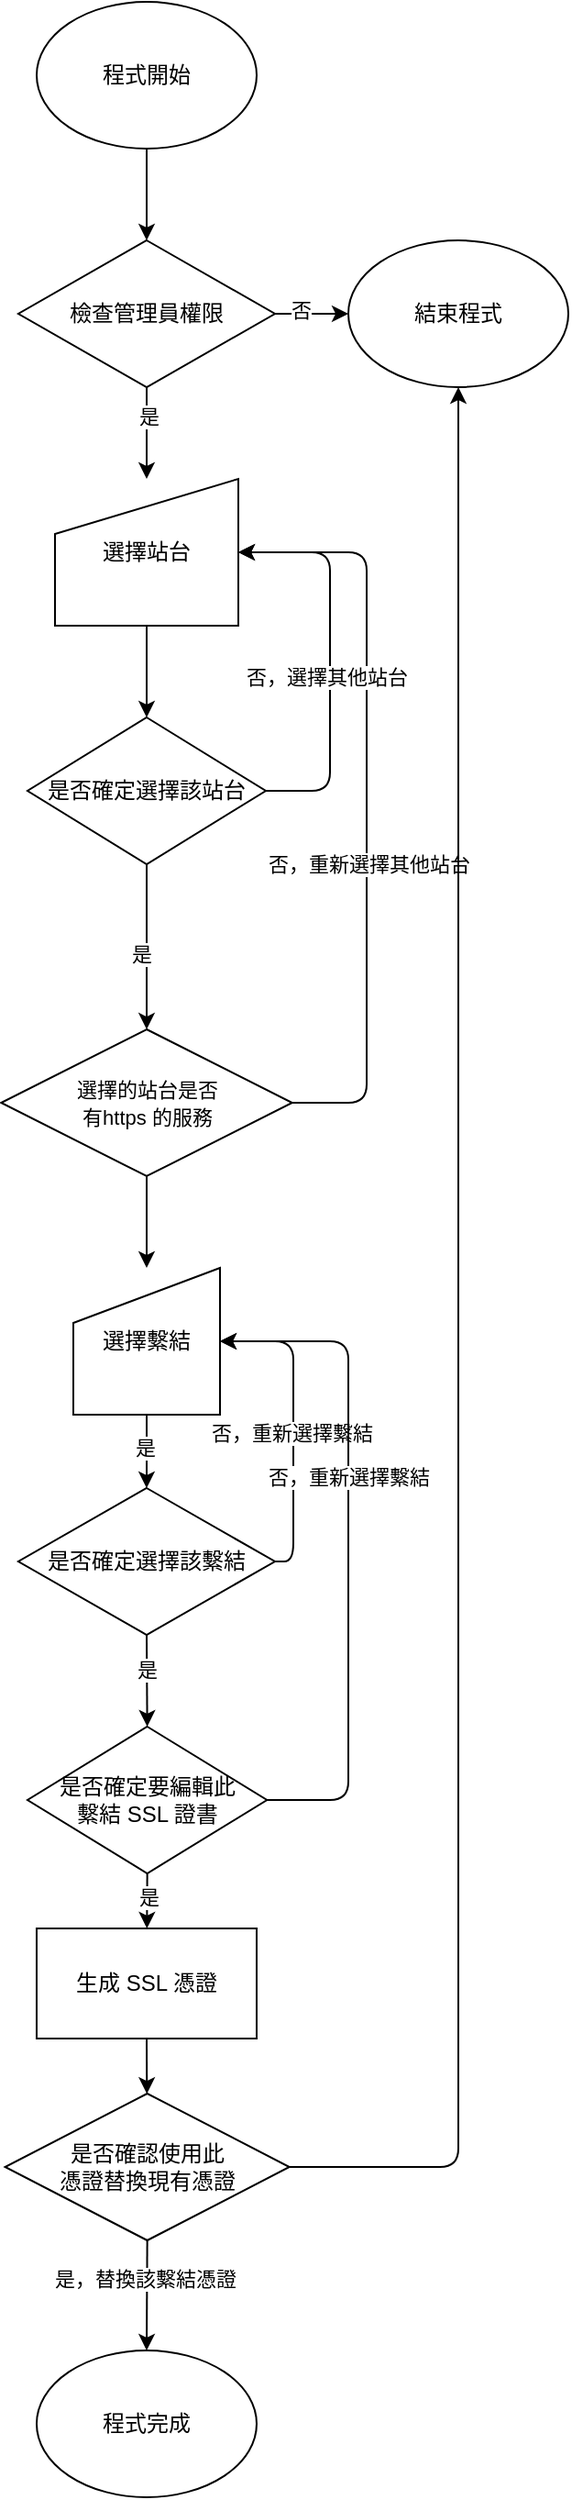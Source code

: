<mxfile>
    <diagram id="QPxlFliv_cUYtWmWleCM" name="Page-1">
        <mxGraphModel dx="359" dy="286" grid="1" gridSize="10" guides="1" tooltips="1" connect="1" arrows="1" fold="1" page="1" pageScale="1" pageWidth="850" pageHeight="1100" math="0" shadow="0">
            <root>
                <mxCell id="0"/>
                <mxCell id="1" parent="0"/>
                <mxCell id="4" style="edgeStyle=none;html=1;exitX=0.5;exitY=1;exitDx=0;exitDy=0;" edge="1" parent="1" source="2" target="6">
                    <mxGeometry relative="1" as="geometry">
                        <mxPoint x="120" y="210" as="targetPoint"/>
                    </mxGeometry>
                </mxCell>
                <mxCell id="2" value="程式開始" style="ellipse;whiteSpace=wrap;html=1;" vertex="1" parent="1">
                    <mxGeometry x="60" y="70" width="120" height="80" as="geometry"/>
                </mxCell>
                <mxCell id="15" style="edgeStyle=none;html=1;exitX=0.5;exitY=1;exitDx=0;exitDy=0;" edge="1" parent="1" source="5" target="21">
                    <mxGeometry relative="1" as="geometry">
                        <mxPoint x="120" y="500" as="targetPoint"/>
                    </mxGeometry>
                </mxCell>
                <mxCell id="5" value="選擇站台" style="shape=manualInput;whiteSpace=wrap;html=1;" vertex="1" parent="1">
                    <mxGeometry x="70" y="330" width="100" height="80" as="geometry"/>
                </mxCell>
                <mxCell id="9" style="edgeStyle=none;html=1;exitX=1;exitY=0.5;exitDx=0;exitDy=0;" edge="1" parent="1" source="6" target="11">
                    <mxGeometry relative="1" as="geometry">
                        <mxPoint x="240" y="240" as="targetPoint"/>
                    </mxGeometry>
                </mxCell>
                <mxCell id="10" value="否" style="edgeLabel;html=1;align=center;verticalAlign=middle;resizable=0;points=[];" vertex="1" connectable="0" parent="9">
                    <mxGeometry x="-0.337" y="2" relative="1" as="geometry">
                        <mxPoint as="offset"/>
                    </mxGeometry>
                </mxCell>
                <mxCell id="12" style="edgeStyle=none;html=1;exitX=0.5;exitY=1;exitDx=0;exitDy=0;entryX=0.5;entryY=0;entryDx=0;entryDy=0;" edge="1" parent="1" source="6" target="5">
                    <mxGeometry relative="1" as="geometry">
                        <mxPoint x="120" y="320" as="targetPoint"/>
                    </mxGeometry>
                </mxCell>
                <mxCell id="13" value="是" style="edgeLabel;html=1;align=center;verticalAlign=middle;resizable=0;points=[];" vertex="1" connectable="0" parent="12">
                    <mxGeometry x="-0.37" y="1" relative="1" as="geometry">
                        <mxPoint as="offset"/>
                    </mxGeometry>
                </mxCell>
                <mxCell id="6" value="&lt;span style=&quot;color: rgb(0, 0, 0);&quot;&gt;檢查管理員權限&lt;/span&gt;" style="rhombus;whiteSpace=wrap;html=1;" vertex="1" parent="1">
                    <mxGeometry x="50" y="200" width="140" height="80" as="geometry"/>
                </mxCell>
                <mxCell id="11" value="結束程式" style="ellipse;whiteSpace=wrap;html=1;" vertex="1" parent="1">
                    <mxGeometry x="230" y="200" width="120" height="80" as="geometry"/>
                </mxCell>
                <mxCell id="17" style="edgeStyle=none;html=1;exitX=0.5;exitY=1;exitDx=0;exitDy=0;" edge="1" parent="1" source="16" target="20">
                    <mxGeometry relative="1" as="geometry">
                        <mxPoint x="119.778" y="560" as="targetPoint"/>
                    </mxGeometry>
                </mxCell>
                <mxCell id="18" style="edgeStyle=orthogonalEdgeStyle;html=1;exitX=1;exitY=0.5;exitDx=0;exitDy=0;entryX=1;entryY=0.5;entryDx=0;entryDy=0;" edge="1" parent="1" source="16" target="5">
                    <mxGeometry relative="1" as="geometry">
                        <mxPoint x="195" y="490" as="sourcePoint"/>
                        <mxPoint x="250" y="360" as="targetPoint"/>
                        <Array as="points">
                            <mxPoint x="240" y="670"/>
                            <mxPoint x="240" y="370"/>
                        </Array>
                    </mxGeometry>
                </mxCell>
                <mxCell id="19" value="否，重新選擇其他站台" style="edgeLabel;html=1;align=center;verticalAlign=middle;resizable=0;points=[];" vertex="1" connectable="0" parent="18">
                    <mxGeometry x="-0.166" y="-1" relative="1" as="geometry">
                        <mxPoint as="offset"/>
                    </mxGeometry>
                </mxCell>
                <mxCell id="16" value="&lt;font style=&quot;font-size: 11px;&quot;&gt;選擇的站台是否&lt;br&gt;有https 的服務&lt;/font&gt;" style="rhombus;whiteSpace=wrap;html=1;" vertex="1" parent="1">
                    <mxGeometry x="40.62" y="630" width="158.75" height="80" as="geometry"/>
                </mxCell>
                <mxCell id="28" style="edgeStyle=none;html=1;exitX=0.5;exitY=1;exitDx=0;exitDy=0;entryX=0.5;entryY=0;entryDx=0;entryDy=0;" edge="1" parent="1" source="20" target="27">
                    <mxGeometry relative="1" as="geometry"/>
                </mxCell>
                <mxCell id="37" value="是" style="edgeLabel;html=1;align=center;verticalAlign=middle;resizable=0;points=[];" vertex="1" connectable="0" parent="28">
                    <mxGeometry x="-0.128" y="-1" relative="1" as="geometry">
                        <mxPoint as="offset"/>
                    </mxGeometry>
                </mxCell>
                <mxCell id="20" value="選擇繫結" style="shape=manualInput;whiteSpace=wrap;html=1;" vertex="1" parent="1">
                    <mxGeometry x="79.998" y="760" width="80" height="80" as="geometry"/>
                </mxCell>
                <mxCell id="22" value="" style="edgeStyle=none;html=1;" edge="1" parent="1" source="21" target="16">
                    <mxGeometry relative="1" as="geometry"/>
                </mxCell>
                <mxCell id="23" value="是" style="edgeLabel;html=1;align=center;verticalAlign=middle;resizable=0;points=[];" vertex="1" connectable="0" parent="22">
                    <mxGeometry x="0.091" y="-3" relative="1" as="geometry">
                        <mxPoint as="offset"/>
                    </mxGeometry>
                </mxCell>
                <mxCell id="25" style="edgeStyle=orthogonalEdgeStyle;html=1;exitX=1;exitY=0.5;exitDx=0;exitDy=0;" edge="1" parent="1" source="21">
                    <mxGeometry relative="1" as="geometry">
                        <mxPoint x="170" y="370.0" as="targetPoint"/>
                        <Array as="points">
                            <mxPoint x="220" y="500"/>
                            <mxPoint x="220" y="370"/>
                        </Array>
                    </mxGeometry>
                </mxCell>
                <mxCell id="26" value="否，選擇其他站台" style="edgeLabel;html=1;align=center;verticalAlign=middle;resizable=0;points=[];" vertex="1" connectable="0" parent="25">
                    <mxGeometry x="-0.098" y="2" relative="1" as="geometry">
                        <mxPoint as="offset"/>
                    </mxGeometry>
                </mxCell>
                <mxCell id="21" value="是否確定選擇該站台" style="rhombus;whiteSpace=wrap;html=1;" vertex="1" parent="1">
                    <mxGeometry x="55" y="460" width="130" height="80" as="geometry"/>
                </mxCell>
                <mxCell id="29" style="edgeStyle=none;html=1;exitX=0.5;exitY=1;exitDx=0;exitDy=0;" edge="1" parent="1" source="34" target="30">
                    <mxGeometry relative="1" as="geometry">
                        <mxPoint x="119.778" y="1000" as="targetPoint"/>
                    </mxGeometry>
                </mxCell>
                <mxCell id="31" value="是" style="edgeLabel;html=1;align=center;verticalAlign=middle;resizable=0;points=[];" vertex="1" connectable="0" parent="29">
                    <mxGeometry x="-0.178" y="1" relative="1" as="geometry">
                        <mxPoint as="offset"/>
                    </mxGeometry>
                </mxCell>
                <mxCell id="32" style="edgeStyle=orthogonalEdgeStyle;html=1;exitX=1;exitY=0.5;exitDx=0;exitDy=0;" edge="1" parent="1" source="27" target="20">
                    <mxGeometry relative="1" as="geometry">
                        <mxPoint x="160" y="800" as="targetPoint"/>
                        <Array as="points">
                            <mxPoint x="200" y="920"/>
                            <mxPoint x="200" y="800"/>
                        </Array>
                    </mxGeometry>
                </mxCell>
                <mxCell id="33" value="否，重新選擇繫結" style="edgeLabel;html=1;align=center;verticalAlign=middle;resizable=0;points=[];" vertex="1" connectable="0" parent="32">
                    <mxGeometry x="-0.055" y="1" relative="1" as="geometry">
                        <mxPoint as="offset"/>
                    </mxGeometry>
                </mxCell>
                <mxCell id="35" style="edgeStyle=none;html=1;exitX=0.5;exitY=1;exitDx=0;exitDy=0;entryX=0.5;entryY=0;entryDx=0;entryDy=0;" edge="1" parent="1" source="27" target="34">
                    <mxGeometry relative="1" as="geometry"/>
                </mxCell>
                <mxCell id="36" value="是" style="edgeLabel;html=1;align=center;verticalAlign=middle;resizable=0;points=[];" vertex="1" connectable="0" parent="35">
                    <mxGeometry x="-0.236" relative="1" as="geometry">
                        <mxPoint as="offset"/>
                    </mxGeometry>
                </mxCell>
                <mxCell id="27" value="是否確定選擇該繫結" style="rhombus;whiteSpace=wrap;html=1;" vertex="1" parent="1">
                    <mxGeometry x="49.99" y="880" width="140" height="80" as="geometry"/>
                </mxCell>
                <mxCell id="40" style="edgeStyle=none;html=1;exitX=0.5;exitY=1;exitDx=0;exitDy=0;" edge="1" parent="1" source="30" target="41">
                    <mxGeometry relative="1" as="geometry">
                        <mxPoint x="119.889" y="1220" as="targetPoint"/>
                    </mxGeometry>
                </mxCell>
                <mxCell id="30" value="生成 SSL 憑證" style="rounded=0;whiteSpace=wrap;html=1;" vertex="1" parent="1">
                    <mxGeometry x="59.988" y="1120" width="120" height="60" as="geometry"/>
                </mxCell>
                <mxCell id="38" style="edgeStyle=orthogonalEdgeStyle;html=1;exitX=1;exitY=0.5;exitDx=0;exitDy=0;" edge="1" parent="1" source="34">
                    <mxGeometry relative="1" as="geometry">
                        <mxPoint x="160" y="800" as="targetPoint"/>
                        <Array as="points">
                            <mxPoint x="230" y="1050"/>
                            <mxPoint x="230" y="800"/>
                        </Array>
                    </mxGeometry>
                </mxCell>
                <mxCell id="39" value="&lt;span style=&quot;color: rgb(0, 0, 0);&quot;&gt;否，重新選擇繫結&lt;/span&gt;" style="edgeLabel;html=1;align=center;verticalAlign=middle;resizable=0;points=[];" vertex="1" connectable="0" parent="38">
                    <mxGeometry x="0.209" relative="1" as="geometry">
                        <mxPoint as="offset"/>
                    </mxGeometry>
                </mxCell>
                <mxCell id="34" value="是否確定要編輯此&lt;div&gt;繫結 SSL 證書&lt;/div&gt;" style="rhombus;whiteSpace=wrap;html=1;" vertex="1" parent="1">
                    <mxGeometry x="55" y="1010" width="130.63" height="80" as="geometry"/>
                </mxCell>
                <mxCell id="42" style="edgeStyle=orthogonalEdgeStyle;html=1;exitX=1;exitY=0.5;exitDx=0;exitDy=0;entryX=0.5;entryY=1;entryDx=0;entryDy=0;" edge="1" parent="1" source="41" target="11">
                    <mxGeometry relative="1" as="geometry"/>
                </mxCell>
                <mxCell id="43" style="edgeStyle=none;html=1;exitX=0.5;exitY=1;exitDx=0;exitDy=0;entryX=0.5;entryY=0;entryDx=0;entryDy=0;" edge="1" parent="1" source="41" target="45">
                    <mxGeometry relative="1" as="geometry">
                        <mxPoint x="120.535" y="1340" as="targetPoint"/>
                    </mxGeometry>
                </mxCell>
                <mxCell id="44" value="是，替換該繫結憑證" style="edgeLabel;html=1;align=center;verticalAlign=middle;resizable=0;points=[];" vertex="1" connectable="0" parent="43">
                    <mxGeometry x="-0.293" y="-1" relative="1" as="geometry">
                        <mxPoint as="offset"/>
                    </mxGeometry>
                </mxCell>
                <mxCell id="41" value="是否確認使用此&lt;div&gt;憑證替換現有憑證&lt;/div&gt;" style="rhombus;whiteSpace=wrap;html=1;" vertex="1" parent="1">
                    <mxGeometry x="42.78" y="1210" width="155.07" height="80" as="geometry"/>
                </mxCell>
                <mxCell id="45" value="程式完成" style="ellipse;whiteSpace=wrap;html=1;" vertex="1" parent="1">
                    <mxGeometry x="59.99" y="1350" width="120" height="80" as="geometry"/>
                </mxCell>
            </root>
        </mxGraphModel>
    </diagram>
</mxfile>